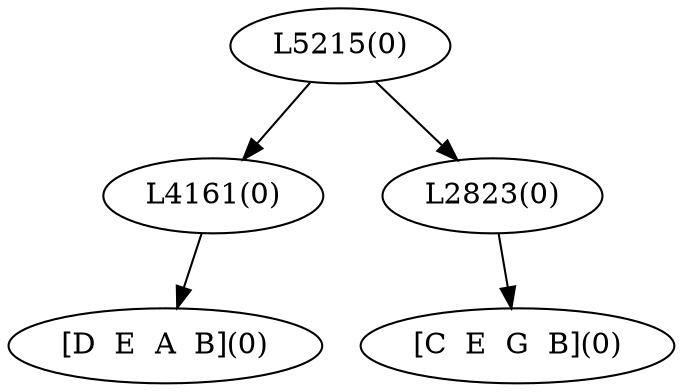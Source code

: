 digraph sample{
"L4161(0)"->"[D  E  A  B](0)"
"L2823(0)"->"[C  E  G  B](0)"
"L5215(0)"->"L4161(0)"
"L5215(0)"->"L2823(0)"
{rank = min; "L5215(0)"}
{rank = same; "L4161(0)"; "L2823(0)";}
{rank = max; "[C  E  G  B](0)"; "[D  E  A  B](0)";}
}